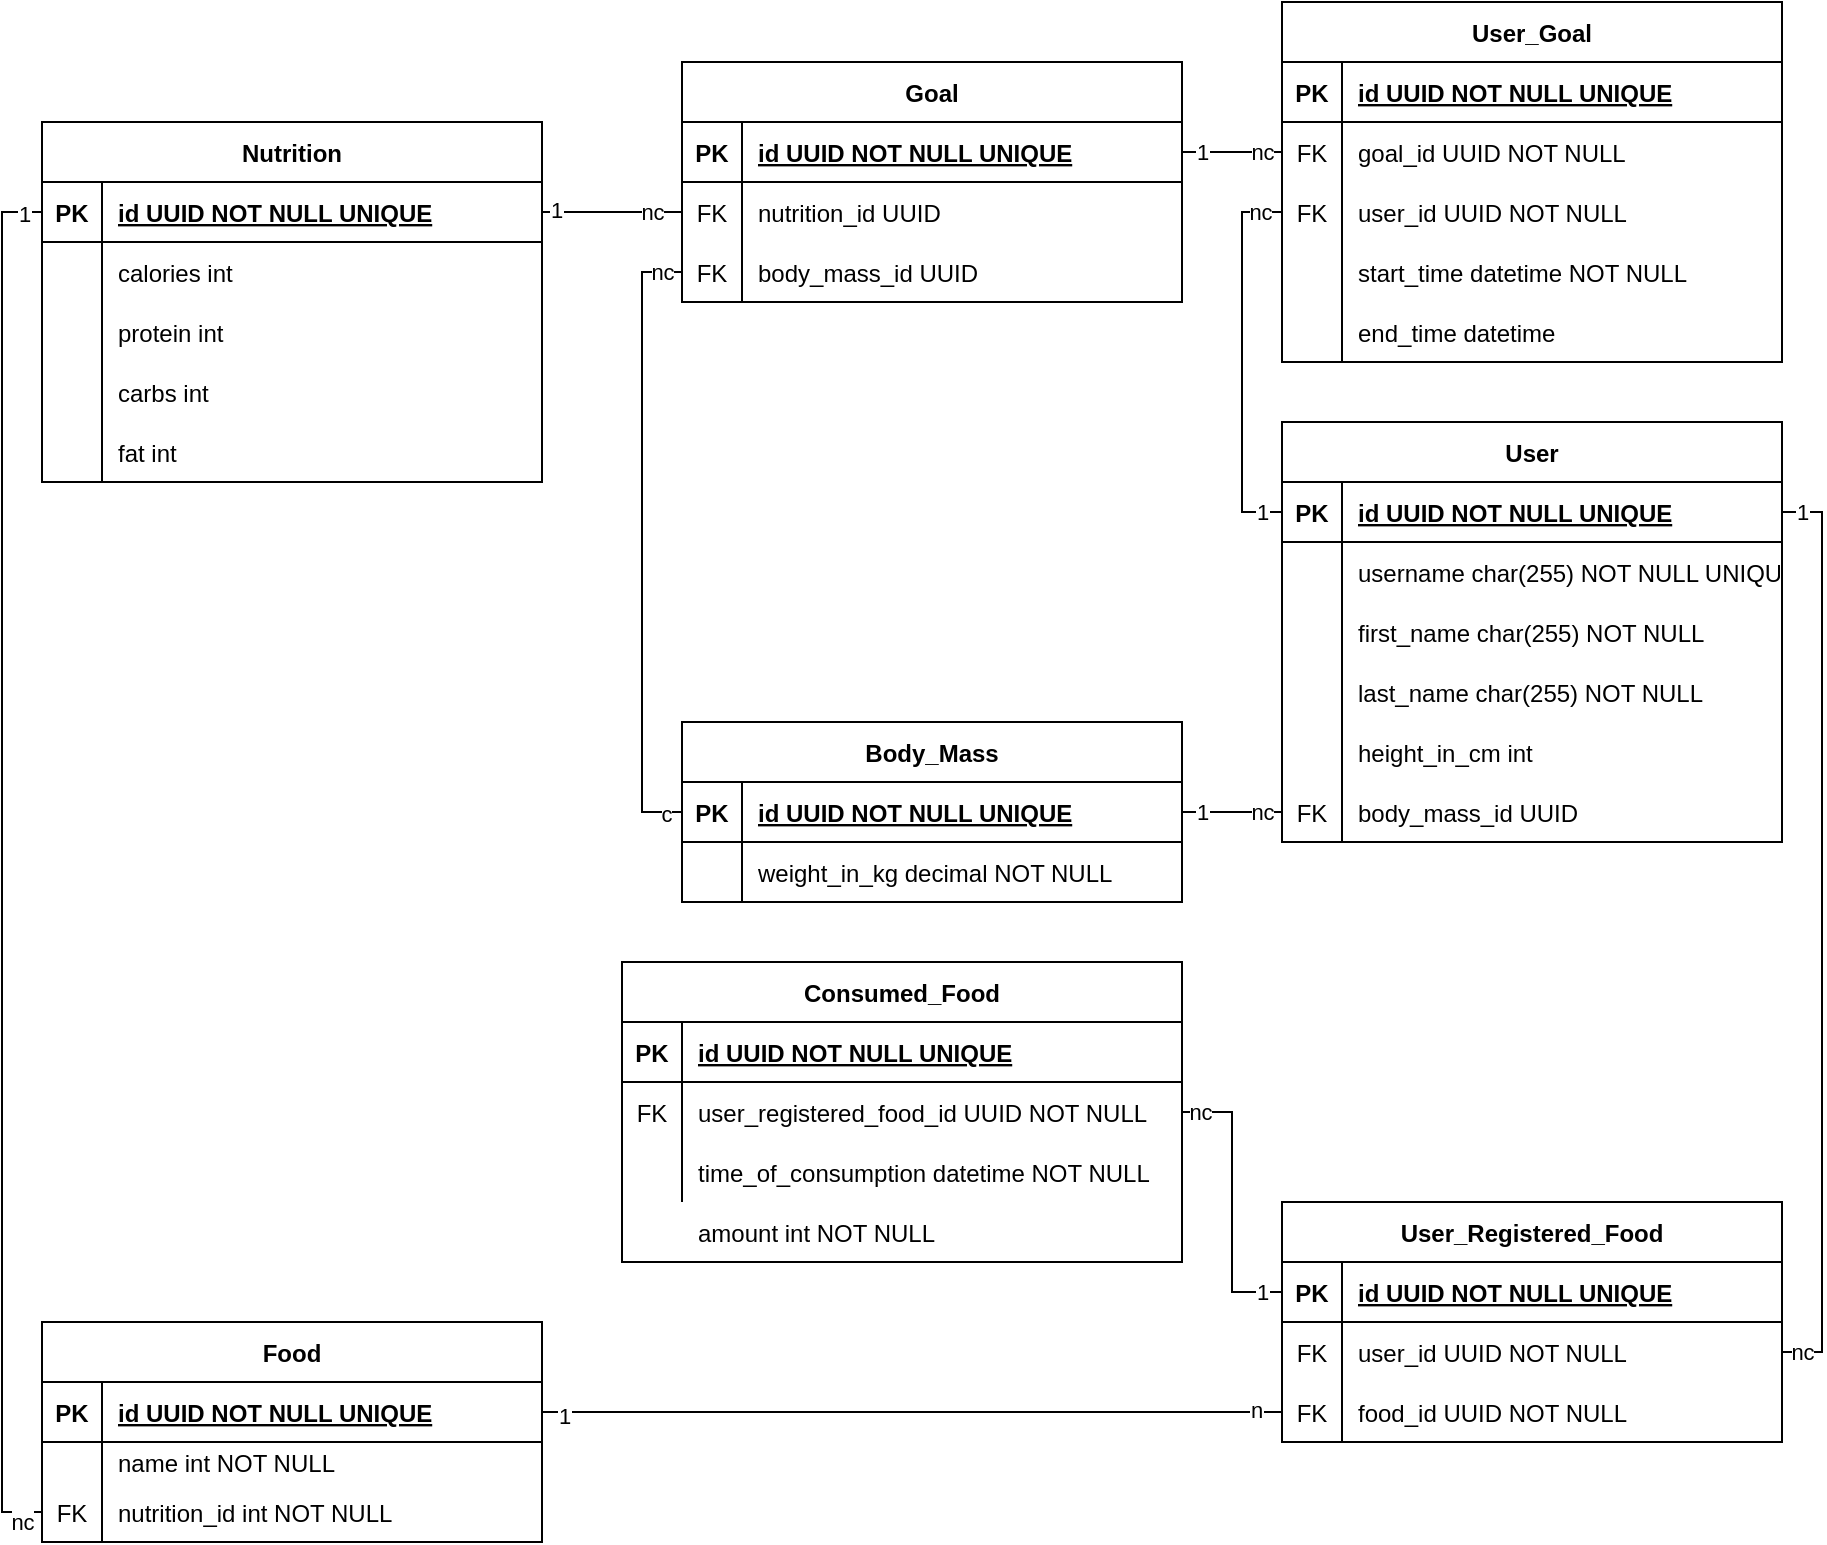 <mxfile version="20.0.3" type="device"><diagram id="R2lEEEUBdFMjLlhIrx00" name="Page-1"><mxGraphModel dx="1135" dy="1257" grid="1" gridSize="10" guides="1" tooltips="1" connect="1" arrows="1" fold="1" page="1" pageScale="1" pageWidth="850" pageHeight="1100" math="0" shadow="0" extFonts="Permanent Marker^https://fonts.googleapis.com/css?family=Permanent+Marker"><root><mxCell id="0"/><mxCell id="1" parent="0"/><mxCell id="C-vyLk0tnHw3VtMMgP7b-2" value="Body_Mass" style="shape=table;startSize=30;container=1;collapsible=1;childLayout=tableLayout;fixedRows=1;rowLines=0;fontStyle=1;align=center;resizeLast=1;" parent="1" vertex="1"><mxGeometry x="100" y="150" width="250" height="90" as="geometry"/></mxCell><mxCell id="C-vyLk0tnHw3VtMMgP7b-3" value="" style="shape=partialRectangle;collapsible=0;dropTarget=0;pointerEvents=0;fillColor=none;points=[[0,0.5],[1,0.5]];portConstraint=eastwest;top=0;left=0;right=0;bottom=1;" parent="C-vyLk0tnHw3VtMMgP7b-2" vertex="1"><mxGeometry y="30" width="250" height="30" as="geometry"/></mxCell><mxCell id="C-vyLk0tnHw3VtMMgP7b-4" value="PK" style="shape=partialRectangle;overflow=hidden;connectable=0;fillColor=none;top=0;left=0;bottom=0;right=0;fontStyle=1;" parent="C-vyLk0tnHw3VtMMgP7b-3" vertex="1"><mxGeometry width="30" height="30" as="geometry"/></mxCell><mxCell id="C-vyLk0tnHw3VtMMgP7b-5" value="id UUID NOT NULL UNIQUE" style="shape=partialRectangle;overflow=hidden;connectable=0;fillColor=none;top=0;left=0;bottom=0;right=0;align=left;spacingLeft=6;fontStyle=5;" parent="C-vyLk0tnHw3VtMMgP7b-3" vertex="1"><mxGeometry x="30" width="220" height="30" as="geometry"/></mxCell><mxCell id="C-vyLk0tnHw3VtMMgP7b-6" value="" style="shape=partialRectangle;collapsible=0;dropTarget=0;pointerEvents=0;fillColor=none;points=[[0,0.5],[1,0.5]];portConstraint=eastwest;top=0;left=0;right=0;bottom=0;" parent="C-vyLk0tnHw3VtMMgP7b-2" vertex="1"><mxGeometry y="60" width="250" height="30" as="geometry"/></mxCell><mxCell id="C-vyLk0tnHw3VtMMgP7b-7" value="" style="shape=partialRectangle;overflow=hidden;connectable=0;fillColor=none;top=0;left=0;bottom=0;right=0;" parent="C-vyLk0tnHw3VtMMgP7b-6" vertex="1"><mxGeometry width="30" height="30" as="geometry"/></mxCell><mxCell id="C-vyLk0tnHw3VtMMgP7b-8" value="weight_in_kg decimal NOT NULL" style="shape=partialRectangle;overflow=hidden;connectable=0;fillColor=none;top=0;left=0;bottom=0;right=0;align=left;spacingLeft=6;" parent="C-vyLk0tnHw3VtMMgP7b-6" vertex="1"><mxGeometry x="30" width="220" height="30" as="geometry"/></mxCell><mxCell id="C-vyLk0tnHw3VtMMgP7b-23" value="User" style="shape=table;startSize=30;container=1;collapsible=1;childLayout=tableLayout;fixedRows=1;rowLines=0;fontStyle=1;align=center;resizeLast=1;" parent="1" vertex="1"><mxGeometry x="400" width="250" height="210" as="geometry"/></mxCell><mxCell id="C-vyLk0tnHw3VtMMgP7b-24" value="" style="shape=partialRectangle;collapsible=0;dropTarget=0;pointerEvents=0;fillColor=none;points=[[0,0.5],[1,0.5]];portConstraint=eastwest;top=0;left=0;right=0;bottom=1;" parent="C-vyLk0tnHw3VtMMgP7b-23" vertex="1"><mxGeometry y="30" width="250" height="30" as="geometry"/></mxCell><mxCell id="C-vyLk0tnHw3VtMMgP7b-25" value="PK" style="shape=partialRectangle;overflow=hidden;connectable=0;fillColor=none;top=0;left=0;bottom=0;right=0;fontStyle=1;" parent="C-vyLk0tnHw3VtMMgP7b-24" vertex="1"><mxGeometry width="30" height="30" as="geometry"/></mxCell><mxCell id="C-vyLk0tnHw3VtMMgP7b-26" value="id UUID NOT NULL UNIQUE" style="shape=partialRectangle;overflow=hidden;connectable=0;fillColor=none;top=0;left=0;bottom=0;right=0;align=left;spacingLeft=6;fontStyle=5;" parent="C-vyLk0tnHw3VtMMgP7b-24" vertex="1"><mxGeometry x="30" width="220" height="30" as="geometry"/></mxCell><mxCell id="C-vyLk0tnHw3VtMMgP7b-27" value="" style="shape=partialRectangle;collapsible=0;dropTarget=0;pointerEvents=0;fillColor=none;points=[[0,0.5],[1,0.5]];portConstraint=eastwest;top=0;left=0;right=0;bottom=0;" parent="C-vyLk0tnHw3VtMMgP7b-23" vertex="1"><mxGeometry y="60" width="250" height="30" as="geometry"/></mxCell><mxCell id="C-vyLk0tnHw3VtMMgP7b-28" value="" style="shape=partialRectangle;overflow=hidden;connectable=0;fillColor=none;top=0;left=0;bottom=0;right=0;" parent="C-vyLk0tnHw3VtMMgP7b-27" vertex="1"><mxGeometry width="30" height="30" as="geometry"/></mxCell><mxCell id="C-vyLk0tnHw3VtMMgP7b-29" value="username char(255) NOT NULL UNIQUE" style="shape=partialRectangle;overflow=hidden;connectable=0;fillColor=none;top=0;left=0;bottom=0;right=0;align=left;spacingLeft=6;" parent="C-vyLk0tnHw3VtMMgP7b-27" vertex="1"><mxGeometry x="30" width="220" height="30" as="geometry"/></mxCell><mxCell id="_75GjJwP0XnBZ_rFwgks-2" value="" style="shape=partialRectangle;collapsible=0;dropTarget=0;pointerEvents=0;fillColor=none;points=[[0,0.5],[1,0.5]];portConstraint=eastwest;top=0;left=0;right=0;bottom=0;" parent="C-vyLk0tnHw3VtMMgP7b-23" vertex="1"><mxGeometry y="90" width="250" height="30" as="geometry"/></mxCell><mxCell id="_75GjJwP0XnBZ_rFwgks-3" value="" style="shape=partialRectangle;overflow=hidden;connectable=0;fillColor=none;top=0;left=0;bottom=0;right=0;" parent="_75GjJwP0XnBZ_rFwgks-2" vertex="1"><mxGeometry width="30" height="30" as="geometry"/></mxCell><mxCell id="_75GjJwP0XnBZ_rFwgks-4" value="first_name char(255) NOT NULL " style="shape=partialRectangle;overflow=hidden;connectable=0;fillColor=none;top=0;left=0;bottom=0;right=0;align=left;spacingLeft=6;" parent="_75GjJwP0XnBZ_rFwgks-2" vertex="1"><mxGeometry x="30" width="220" height="30" as="geometry"/></mxCell><mxCell id="_75GjJwP0XnBZ_rFwgks-5" value="" style="shape=partialRectangle;collapsible=0;dropTarget=0;pointerEvents=0;fillColor=none;points=[[0,0.5],[1,0.5]];portConstraint=eastwest;top=0;left=0;right=0;bottom=0;" parent="C-vyLk0tnHw3VtMMgP7b-23" vertex="1"><mxGeometry y="120" width="250" height="30" as="geometry"/></mxCell><mxCell id="_75GjJwP0XnBZ_rFwgks-6" value="" style="shape=partialRectangle;overflow=hidden;connectable=0;fillColor=none;top=0;left=0;bottom=0;right=0;" parent="_75GjJwP0XnBZ_rFwgks-5" vertex="1"><mxGeometry width="30" height="30" as="geometry"/></mxCell><mxCell id="_75GjJwP0XnBZ_rFwgks-7" value="last_name char(255) NOT NULL " style="shape=partialRectangle;overflow=hidden;connectable=0;fillColor=none;top=0;left=0;bottom=0;right=0;align=left;spacingLeft=6;" parent="_75GjJwP0XnBZ_rFwgks-5" vertex="1"><mxGeometry x="30" width="220" height="30" as="geometry"/></mxCell><mxCell id="_75GjJwP0XnBZ_rFwgks-8" value="" style="shape=partialRectangle;collapsible=0;dropTarget=0;pointerEvents=0;fillColor=none;points=[[0,0.5],[1,0.5]];portConstraint=eastwest;top=0;left=0;right=0;bottom=0;" parent="C-vyLk0tnHw3VtMMgP7b-23" vertex="1"><mxGeometry y="150" width="250" height="30" as="geometry"/></mxCell><mxCell id="_75GjJwP0XnBZ_rFwgks-9" value="" style="shape=partialRectangle;overflow=hidden;connectable=0;fillColor=none;top=0;left=0;bottom=0;right=0;" parent="_75GjJwP0XnBZ_rFwgks-8" vertex="1"><mxGeometry width="30" height="30" as="geometry"/></mxCell><mxCell id="_75GjJwP0XnBZ_rFwgks-10" value="height_in_cm int " style="shape=partialRectangle;overflow=hidden;connectable=0;fillColor=none;top=0;left=0;bottom=0;right=0;align=left;spacingLeft=6;" parent="_75GjJwP0XnBZ_rFwgks-8" vertex="1"><mxGeometry x="30" width="220" height="30" as="geometry"/></mxCell><mxCell id="_75GjJwP0XnBZ_rFwgks-11" value="" style="shape=partialRectangle;collapsible=0;dropTarget=0;pointerEvents=0;fillColor=none;points=[[0,0.5],[1,0.5]];portConstraint=eastwest;top=0;left=0;right=0;bottom=0;" parent="C-vyLk0tnHw3VtMMgP7b-23" vertex="1"><mxGeometry y="180" width="250" height="30" as="geometry"/></mxCell><mxCell id="_75GjJwP0XnBZ_rFwgks-12" value="FK" style="shape=partialRectangle;overflow=hidden;connectable=0;fillColor=none;top=0;left=0;bottom=0;right=0;" parent="_75GjJwP0XnBZ_rFwgks-11" vertex="1"><mxGeometry width="30" height="30" as="geometry"/></mxCell><mxCell id="_75GjJwP0XnBZ_rFwgks-13" value="body_mass_id UUID" style="shape=partialRectangle;overflow=hidden;connectable=0;fillColor=none;top=0;left=0;bottom=0;right=0;align=left;spacingLeft=6;" parent="_75GjJwP0XnBZ_rFwgks-11" vertex="1"><mxGeometry x="30" width="220" height="30" as="geometry"/></mxCell><mxCell id="_75GjJwP0XnBZ_rFwgks-14" value="Goal" style="shape=table;startSize=30;container=1;collapsible=1;childLayout=tableLayout;fixedRows=1;rowLines=0;fontStyle=1;align=center;resizeLast=1;" parent="1" vertex="1"><mxGeometry x="100" y="-180" width="250" height="120" as="geometry"/></mxCell><mxCell id="_75GjJwP0XnBZ_rFwgks-15" value="" style="shape=partialRectangle;collapsible=0;dropTarget=0;pointerEvents=0;fillColor=none;points=[[0,0.5],[1,0.5]];portConstraint=eastwest;top=0;left=0;right=0;bottom=1;" parent="_75GjJwP0XnBZ_rFwgks-14" vertex="1"><mxGeometry y="30" width="250" height="30" as="geometry"/></mxCell><mxCell id="_75GjJwP0XnBZ_rFwgks-16" value="PK" style="shape=partialRectangle;overflow=hidden;connectable=0;fillColor=none;top=0;left=0;bottom=0;right=0;fontStyle=1;" parent="_75GjJwP0XnBZ_rFwgks-15" vertex="1"><mxGeometry width="30" height="30" as="geometry"/></mxCell><mxCell id="_75GjJwP0XnBZ_rFwgks-17" value="id UUID NOT NULL UNIQUE" style="shape=partialRectangle;overflow=hidden;connectable=0;fillColor=none;top=0;left=0;bottom=0;right=0;align=left;spacingLeft=6;fontStyle=5;" parent="_75GjJwP0XnBZ_rFwgks-15" vertex="1"><mxGeometry x="30" width="220" height="30" as="geometry"/></mxCell><mxCell id="_75GjJwP0XnBZ_rFwgks-18" value="" style="shape=partialRectangle;collapsible=0;dropTarget=0;pointerEvents=0;fillColor=none;points=[[0,0.5],[1,0.5]];portConstraint=eastwest;top=0;left=0;right=0;bottom=0;" parent="_75GjJwP0XnBZ_rFwgks-14" vertex="1"><mxGeometry y="60" width="250" height="30" as="geometry"/></mxCell><mxCell id="_75GjJwP0XnBZ_rFwgks-19" value="FK" style="shape=partialRectangle;overflow=hidden;connectable=0;fillColor=none;top=0;left=0;bottom=0;right=0;" parent="_75GjJwP0XnBZ_rFwgks-18" vertex="1"><mxGeometry width="30" height="30" as="geometry"/></mxCell><mxCell id="_75GjJwP0XnBZ_rFwgks-20" value="nutrition_id UUID " style="shape=partialRectangle;overflow=hidden;connectable=0;fillColor=none;top=0;left=0;bottom=0;right=0;align=left;spacingLeft=6;" parent="_75GjJwP0XnBZ_rFwgks-18" vertex="1"><mxGeometry x="30" width="220" height="30" as="geometry"/></mxCell><mxCell id="_75GjJwP0XnBZ_rFwgks-21" value="" style="shape=partialRectangle;collapsible=0;dropTarget=0;pointerEvents=0;fillColor=none;points=[[0,0.5],[1,0.5]];portConstraint=eastwest;top=0;left=0;right=0;bottom=0;" parent="_75GjJwP0XnBZ_rFwgks-14" vertex="1"><mxGeometry y="90" width="250" height="30" as="geometry"/></mxCell><mxCell id="_75GjJwP0XnBZ_rFwgks-22" value="FK" style="shape=partialRectangle;overflow=hidden;connectable=0;fillColor=none;top=0;left=0;bottom=0;right=0;" parent="_75GjJwP0XnBZ_rFwgks-21" vertex="1"><mxGeometry width="30" height="30" as="geometry"/></mxCell><mxCell id="_75GjJwP0XnBZ_rFwgks-23" value="body_mass_id UUID " style="shape=partialRectangle;overflow=hidden;connectable=0;fillColor=none;top=0;left=0;bottom=0;right=0;align=left;spacingLeft=6;" parent="_75GjJwP0XnBZ_rFwgks-21" vertex="1"><mxGeometry x="30" width="220" height="30" as="geometry"/></mxCell><mxCell id="_75GjJwP0XnBZ_rFwgks-24" value="User_Goal" style="shape=table;startSize=30;container=1;collapsible=1;childLayout=tableLayout;fixedRows=1;rowLines=0;fontStyle=1;align=center;resizeLast=1;" parent="1" vertex="1"><mxGeometry x="400" y="-210" width="250" height="180" as="geometry"/></mxCell><mxCell id="_75GjJwP0XnBZ_rFwgks-25" value="" style="shape=partialRectangle;collapsible=0;dropTarget=0;pointerEvents=0;fillColor=none;points=[[0,0.5],[1,0.5]];portConstraint=eastwest;top=0;left=0;right=0;bottom=1;" parent="_75GjJwP0XnBZ_rFwgks-24" vertex="1"><mxGeometry y="30" width="250" height="30" as="geometry"/></mxCell><mxCell id="_75GjJwP0XnBZ_rFwgks-26" value="PK" style="shape=partialRectangle;overflow=hidden;connectable=0;fillColor=none;top=0;left=0;bottom=0;right=0;fontStyle=1;" parent="_75GjJwP0XnBZ_rFwgks-25" vertex="1"><mxGeometry width="30" height="30" as="geometry"/></mxCell><mxCell id="_75GjJwP0XnBZ_rFwgks-27" value="id UUID NOT NULL UNIQUE" style="shape=partialRectangle;overflow=hidden;connectable=0;fillColor=none;top=0;left=0;bottom=0;right=0;align=left;spacingLeft=6;fontStyle=5;" parent="_75GjJwP0XnBZ_rFwgks-25" vertex="1"><mxGeometry x="30" width="220" height="30" as="geometry"/></mxCell><mxCell id="_75GjJwP0XnBZ_rFwgks-31" value="" style="shape=partialRectangle;collapsible=0;dropTarget=0;pointerEvents=0;fillColor=none;points=[[0,0.5],[1,0.5]];portConstraint=eastwest;top=0;left=0;right=0;bottom=0;" parent="_75GjJwP0XnBZ_rFwgks-24" vertex="1"><mxGeometry y="60" width="250" height="30" as="geometry"/></mxCell><mxCell id="_75GjJwP0XnBZ_rFwgks-32" value="FK" style="shape=partialRectangle;overflow=hidden;connectable=0;fillColor=none;top=0;left=0;bottom=0;right=0;" parent="_75GjJwP0XnBZ_rFwgks-31" vertex="1"><mxGeometry width="30" height="30" as="geometry"/></mxCell><mxCell id="_75GjJwP0XnBZ_rFwgks-33" value="goal_id UUID NOT NULL" style="shape=partialRectangle;overflow=hidden;connectable=0;fillColor=none;top=0;left=0;bottom=0;right=0;align=left;spacingLeft=6;" parent="_75GjJwP0XnBZ_rFwgks-31" vertex="1"><mxGeometry x="30" width="220" height="30" as="geometry"/></mxCell><mxCell id="_75GjJwP0XnBZ_rFwgks-28" value="" style="shape=partialRectangle;collapsible=0;dropTarget=0;pointerEvents=0;fillColor=none;points=[[0,0.5],[1,0.5]];portConstraint=eastwest;top=0;left=0;right=0;bottom=0;" parent="_75GjJwP0XnBZ_rFwgks-24" vertex="1"><mxGeometry y="90" width="250" height="30" as="geometry"/></mxCell><mxCell id="_75GjJwP0XnBZ_rFwgks-29" value="FK" style="shape=partialRectangle;overflow=hidden;connectable=0;fillColor=none;top=0;left=0;bottom=0;right=0;" parent="_75GjJwP0XnBZ_rFwgks-28" vertex="1"><mxGeometry width="30" height="30" as="geometry"/></mxCell><mxCell id="_75GjJwP0XnBZ_rFwgks-30" value="user_id UUID NOT NULL" style="shape=partialRectangle;overflow=hidden;connectable=0;fillColor=none;top=0;left=0;bottom=0;right=0;align=left;spacingLeft=6;" parent="_75GjJwP0XnBZ_rFwgks-28" vertex="1"><mxGeometry x="30" width="220" height="30" as="geometry"/></mxCell><mxCell id="_75GjJwP0XnBZ_rFwgks-34" value="" style="shape=partialRectangle;collapsible=0;dropTarget=0;pointerEvents=0;fillColor=none;points=[[0,0.5],[1,0.5]];portConstraint=eastwest;top=0;left=0;right=0;bottom=0;" parent="_75GjJwP0XnBZ_rFwgks-24" vertex="1"><mxGeometry y="120" width="250" height="30" as="geometry"/></mxCell><mxCell id="_75GjJwP0XnBZ_rFwgks-35" value="" style="shape=partialRectangle;overflow=hidden;connectable=0;fillColor=none;top=0;left=0;bottom=0;right=0;" parent="_75GjJwP0XnBZ_rFwgks-34" vertex="1"><mxGeometry width="30" height="30" as="geometry"/></mxCell><mxCell id="_75GjJwP0XnBZ_rFwgks-36" value="start_time datetime NOT NULL" style="shape=partialRectangle;overflow=hidden;connectable=0;fillColor=none;top=0;left=0;bottom=0;right=0;align=left;spacingLeft=6;" parent="_75GjJwP0XnBZ_rFwgks-34" vertex="1"><mxGeometry x="30" width="220" height="30" as="geometry"/></mxCell><mxCell id="_75GjJwP0XnBZ_rFwgks-38" value="" style="shape=partialRectangle;collapsible=0;dropTarget=0;pointerEvents=0;fillColor=none;points=[[0,0.5],[1,0.5]];portConstraint=eastwest;top=0;left=0;right=0;bottom=0;" parent="_75GjJwP0XnBZ_rFwgks-24" vertex="1"><mxGeometry y="150" width="250" height="30" as="geometry"/></mxCell><mxCell id="_75GjJwP0XnBZ_rFwgks-39" value="" style="shape=partialRectangle;overflow=hidden;connectable=0;fillColor=none;top=0;left=0;bottom=0;right=0;" parent="_75GjJwP0XnBZ_rFwgks-38" vertex="1"><mxGeometry width="30" height="30" as="geometry"/></mxCell><mxCell id="_75GjJwP0XnBZ_rFwgks-40" value="end_time datetime" style="shape=partialRectangle;overflow=hidden;connectable=0;fillColor=none;top=0;left=0;bottom=0;right=0;align=left;spacingLeft=6;" parent="_75GjJwP0XnBZ_rFwgks-38" vertex="1"><mxGeometry x="30" width="220" height="30" as="geometry"/></mxCell><mxCell id="_75GjJwP0XnBZ_rFwgks-45" style="edgeStyle=orthogonalEdgeStyle;rounded=0;orthogonalLoop=1;jettySize=auto;html=1;endArrow=none;endFill=0;" parent="1" source="_75GjJwP0XnBZ_rFwgks-31" target="_75GjJwP0XnBZ_rFwgks-15" edge="1"><mxGeometry relative="1" as="geometry"/></mxCell><mxCell id="_75GjJwP0XnBZ_rFwgks-162" value="nc" style="edgeLabel;html=1;align=center;verticalAlign=middle;resizable=0;points=[];" parent="_75GjJwP0XnBZ_rFwgks-45" vertex="1" connectable="0"><mxGeometry x="-0.753" relative="1" as="geometry"><mxPoint x="-3.81" as="offset"/></mxGeometry></mxCell><mxCell id="_75GjJwP0XnBZ_rFwgks-163" value="1" style="edgeLabel;html=1;align=center;verticalAlign=middle;resizable=0;points=[];" parent="_75GjJwP0XnBZ_rFwgks-45" vertex="1" connectable="0"><mxGeometry x="0.88" relative="1" as="geometry"><mxPoint x="6.98" as="offset"/></mxGeometry></mxCell><mxCell id="_75GjJwP0XnBZ_rFwgks-47" style="edgeStyle=orthogonalEdgeStyle;rounded=0;orthogonalLoop=1;jettySize=auto;html=1;endArrow=none;endFill=0;" parent="1" source="_75GjJwP0XnBZ_rFwgks-11" target="C-vyLk0tnHw3VtMMgP7b-3" edge="1"><mxGeometry relative="1" as="geometry"/></mxCell><mxCell id="_75GjJwP0XnBZ_rFwgks-156" value="nc" style="edgeLabel;html=1;align=center;verticalAlign=middle;resizable=0;points=[];" parent="_75GjJwP0XnBZ_rFwgks-47" vertex="1" connectable="0"><mxGeometry x="-0.691" relative="1" as="geometry"><mxPoint x="-2.29" as="offset"/></mxGeometry></mxCell><mxCell id="_75GjJwP0XnBZ_rFwgks-157" value="1" style="edgeLabel;html=1;align=center;verticalAlign=middle;resizable=0;points=[];" parent="_75GjJwP0XnBZ_rFwgks-47" vertex="1" connectable="0"><mxGeometry x="0.605" relative="1" as="geometry"><mxPoint as="offset"/></mxGeometry></mxCell><mxCell id="_75GjJwP0XnBZ_rFwgks-49" style="edgeStyle=orthogonalEdgeStyle;rounded=0;orthogonalLoop=1;jettySize=auto;html=1;endArrow=none;endFill=0;" parent="1" source="_75GjJwP0XnBZ_rFwgks-21" target="C-vyLk0tnHw3VtMMgP7b-3" edge="1"><mxGeometry relative="1" as="geometry"><Array as="points"><mxPoint x="80" y="-75"/><mxPoint x="80" y="195"/></Array></mxGeometry></mxCell><mxCell id="_75GjJwP0XnBZ_rFwgks-158" value="c" style="edgeLabel;html=1;align=center;verticalAlign=middle;resizable=0;points=[];" parent="_75GjJwP0XnBZ_rFwgks-49" vertex="1" connectable="0"><mxGeometry x="0.946" y="-1" relative="1" as="geometry"><mxPoint as="offset"/></mxGeometry></mxCell><mxCell id="_75GjJwP0XnBZ_rFwgks-159" value="nc" style="edgeLabel;html=1;align=center;verticalAlign=middle;resizable=0;points=[];" parent="_75GjJwP0XnBZ_rFwgks-49" vertex="1" connectable="0"><mxGeometry x="-0.957" relative="1" as="geometry"><mxPoint x="-3.4" as="offset"/></mxGeometry></mxCell><mxCell id="_75GjJwP0XnBZ_rFwgks-50" style="edgeStyle=orthogonalEdgeStyle;rounded=0;orthogonalLoop=1;jettySize=auto;html=1;endArrow=none;endFill=0;" parent="1" source="_75GjJwP0XnBZ_rFwgks-28" target="C-vyLk0tnHw3VtMMgP7b-24" edge="1"><mxGeometry relative="1" as="geometry"><Array as="points"><mxPoint x="380" y="-105"/><mxPoint x="380" y="45"/></Array></mxGeometry></mxCell><mxCell id="_75GjJwP0XnBZ_rFwgks-160" value="1" style="edgeLabel;html=1;align=center;verticalAlign=middle;resizable=0;points=[];" parent="_75GjJwP0XnBZ_rFwgks-50" vertex="1" connectable="0"><mxGeometry x="0.849" relative="1" as="geometry"><mxPoint x="4.36" as="offset"/></mxGeometry></mxCell><mxCell id="_75GjJwP0XnBZ_rFwgks-161" value="nc" style="edgeLabel;html=1;align=center;verticalAlign=middle;resizable=0;points=[];" parent="_75GjJwP0XnBZ_rFwgks-50" vertex="1" connectable="0"><mxGeometry x="-0.878" relative="1" as="geometry"><mxPoint as="offset"/></mxGeometry></mxCell><mxCell id="_75GjJwP0XnBZ_rFwgks-51" value="Nutrition" style="shape=table;startSize=30;container=1;collapsible=1;childLayout=tableLayout;fixedRows=1;rowLines=0;fontStyle=1;align=center;resizeLast=1;" parent="1" vertex="1"><mxGeometry x="-220" y="-150" width="250" height="180" as="geometry"/></mxCell><mxCell id="_75GjJwP0XnBZ_rFwgks-52" value="" style="shape=partialRectangle;collapsible=0;dropTarget=0;pointerEvents=0;fillColor=none;points=[[0,0.5],[1,0.5]];portConstraint=eastwest;top=0;left=0;right=0;bottom=1;" parent="_75GjJwP0XnBZ_rFwgks-51" vertex="1"><mxGeometry y="30" width="250" height="30" as="geometry"/></mxCell><mxCell id="_75GjJwP0XnBZ_rFwgks-53" value="PK" style="shape=partialRectangle;overflow=hidden;connectable=0;fillColor=none;top=0;left=0;bottom=0;right=0;fontStyle=1;" parent="_75GjJwP0XnBZ_rFwgks-52" vertex="1"><mxGeometry width="30" height="30" as="geometry"/></mxCell><mxCell id="_75GjJwP0XnBZ_rFwgks-54" value="id UUID NOT NULL UNIQUE" style="shape=partialRectangle;overflow=hidden;connectable=0;fillColor=none;top=0;left=0;bottom=0;right=0;align=left;spacingLeft=6;fontStyle=5;" parent="_75GjJwP0XnBZ_rFwgks-52" vertex="1"><mxGeometry x="30" width="220" height="30" as="geometry"/></mxCell><mxCell id="_75GjJwP0XnBZ_rFwgks-55" value="" style="shape=partialRectangle;collapsible=0;dropTarget=0;pointerEvents=0;fillColor=none;points=[[0,0.5],[1,0.5]];portConstraint=eastwest;top=0;left=0;right=0;bottom=0;" parent="_75GjJwP0XnBZ_rFwgks-51" vertex="1"><mxGeometry y="60" width="250" height="30" as="geometry"/></mxCell><mxCell id="_75GjJwP0XnBZ_rFwgks-56" value="" style="shape=partialRectangle;overflow=hidden;connectable=0;fillColor=none;top=0;left=0;bottom=0;right=0;" parent="_75GjJwP0XnBZ_rFwgks-55" vertex="1"><mxGeometry width="30" height="30" as="geometry"/></mxCell><mxCell id="_75GjJwP0XnBZ_rFwgks-57" value="calories int " style="shape=partialRectangle;overflow=hidden;connectable=0;fillColor=none;top=0;left=0;bottom=0;right=0;align=left;spacingLeft=6;" parent="_75GjJwP0XnBZ_rFwgks-55" vertex="1"><mxGeometry x="30" width="220" height="30" as="geometry"/></mxCell><mxCell id="_75GjJwP0XnBZ_rFwgks-58" value="" style="shape=partialRectangle;collapsible=0;dropTarget=0;pointerEvents=0;fillColor=none;points=[[0,0.5],[1,0.5]];portConstraint=eastwest;top=0;left=0;right=0;bottom=0;" parent="_75GjJwP0XnBZ_rFwgks-51" vertex="1"><mxGeometry y="90" width="250" height="30" as="geometry"/></mxCell><mxCell id="_75GjJwP0XnBZ_rFwgks-59" value="" style="shape=partialRectangle;overflow=hidden;connectable=0;fillColor=none;top=0;left=0;bottom=0;right=0;" parent="_75GjJwP0XnBZ_rFwgks-58" vertex="1"><mxGeometry width="30" height="30" as="geometry"/></mxCell><mxCell id="_75GjJwP0XnBZ_rFwgks-60" value="protein int" style="shape=partialRectangle;overflow=hidden;connectable=0;fillColor=none;top=0;left=0;bottom=0;right=0;align=left;spacingLeft=6;" parent="_75GjJwP0XnBZ_rFwgks-58" vertex="1"><mxGeometry x="30" width="220" height="30" as="geometry"/></mxCell><mxCell id="_75GjJwP0XnBZ_rFwgks-61" value="" style="shape=partialRectangle;collapsible=0;dropTarget=0;pointerEvents=0;fillColor=none;points=[[0,0.5],[1,0.5]];portConstraint=eastwest;top=0;left=0;right=0;bottom=0;" parent="_75GjJwP0XnBZ_rFwgks-51" vertex="1"><mxGeometry y="120" width="250" height="30" as="geometry"/></mxCell><mxCell id="_75GjJwP0XnBZ_rFwgks-62" value="" style="shape=partialRectangle;overflow=hidden;connectable=0;fillColor=none;top=0;left=0;bottom=0;right=0;" parent="_75GjJwP0XnBZ_rFwgks-61" vertex="1"><mxGeometry width="30" height="30" as="geometry"/></mxCell><mxCell id="_75GjJwP0XnBZ_rFwgks-63" value="carbs int" style="shape=partialRectangle;overflow=hidden;connectable=0;fillColor=none;top=0;left=0;bottom=0;right=0;align=left;spacingLeft=6;" parent="_75GjJwP0XnBZ_rFwgks-61" vertex="1"><mxGeometry x="30" width="220" height="30" as="geometry"/></mxCell><mxCell id="_75GjJwP0XnBZ_rFwgks-64" value="" style="shape=partialRectangle;collapsible=0;dropTarget=0;pointerEvents=0;fillColor=none;points=[[0,0.5],[1,0.5]];portConstraint=eastwest;top=0;left=0;right=0;bottom=0;" parent="_75GjJwP0XnBZ_rFwgks-51" vertex="1"><mxGeometry y="150" width="250" height="30" as="geometry"/></mxCell><mxCell id="_75GjJwP0XnBZ_rFwgks-65" value="" style="shape=partialRectangle;overflow=hidden;connectable=0;fillColor=none;top=0;left=0;bottom=0;right=0;" parent="_75GjJwP0XnBZ_rFwgks-64" vertex="1"><mxGeometry width="30" height="30" as="geometry"/></mxCell><mxCell id="_75GjJwP0XnBZ_rFwgks-66" value="fat int" style="shape=partialRectangle;overflow=hidden;connectable=0;fillColor=none;top=0;left=0;bottom=0;right=0;align=left;spacingLeft=6;" parent="_75GjJwP0XnBZ_rFwgks-64" vertex="1"><mxGeometry x="30" width="220" height="30" as="geometry"/></mxCell><mxCell id="_75GjJwP0XnBZ_rFwgks-67" style="edgeStyle=orthogonalEdgeStyle;rounded=0;orthogonalLoop=1;jettySize=auto;html=1;endArrow=none;endFill=0;" parent="1" source="_75GjJwP0XnBZ_rFwgks-18" target="_75GjJwP0XnBZ_rFwgks-52" edge="1"><mxGeometry relative="1" as="geometry"/></mxCell><mxCell id="_75GjJwP0XnBZ_rFwgks-164" value="nc" style="edgeLabel;html=1;align=center;verticalAlign=middle;resizable=0;points=[];" parent="_75GjJwP0XnBZ_rFwgks-67" vertex="1" connectable="0"><mxGeometry x="-0.764" relative="1" as="geometry"><mxPoint x="-6.77" as="offset"/></mxGeometry></mxCell><mxCell id="_75GjJwP0XnBZ_rFwgks-165" value="1" style="edgeLabel;html=1;align=center;verticalAlign=middle;resizable=0;points=[];" parent="_75GjJwP0XnBZ_rFwgks-67" vertex="1" connectable="0"><mxGeometry x="0.821" y="-1" relative="1" as="geometry"><mxPoint as="offset"/></mxGeometry></mxCell><mxCell id="_75GjJwP0XnBZ_rFwgks-68" value="Food" style="shape=table;startSize=30;container=1;collapsible=1;childLayout=tableLayout;fixedRows=1;rowLines=0;fontStyle=1;align=center;resizeLast=1;" parent="1" vertex="1"><mxGeometry x="-220" y="450" width="250" height="110" as="geometry"/></mxCell><mxCell id="_75GjJwP0XnBZ_rFwgks-69" value="" style="shape=partialRectangle;collapsible=0;dropTarget=0;pointerEvents=0;fillColor=none;points=[[0,0.5],[1,0.5]];portConstraint=eastwest;top=0;left=0;right=0;bottom=1;" parent="_75GjJwP0XnBZ_rFwgks-68" vertex="1"><mxGeometry y="30" width="250" height="30" as="geometry"/></mxCell><mxCell id="_75GjJwP0XnBZ_rFwgks-70" value="PK" style="shape=partialRectangle;overflow=hidden;connectable=0;fillColor=none;top=0;left=0;bottom=0;right=0;fontStyle=1;" parent="_75GjJwP0XnBZ_rFwgks-69" vertex="1"><mxGeometry width="30" height="30" as="geometry"/></mxCell><mxCell id="_75GjJwP0XnBZ_rFwgks-71" value="id UUID NOT NULL UNIQUE" style="shape=partialRectangle;overflow=hidden;connectable=0;fillColor=none;top=0;left=0;bottom=0;right=0;align=left;spacingLeft=6;fontStyle=5;" parent="_75GjJwP0XnBZ_rFwgks-69" vertex="1"><mxGeometry x="30" width="220" height="30" as="geometry"/></mxCell><mxCell id="_75GjJwP0XnBZ_rFwgks-72" value="" style="shape=partialRectangle;collapsible=0;dropTarget=0;pointerEvents=0;fillColor=none;points=[[0,0.5],[1,0.5]];portConstraint=eastwest;top=0;left=0;right=0;bottom=0;" parent="_75GjJwP0XnBZ_rFwgks-68" vertex="1"><mxGeometry y="60" width="250" height="20" as="geometry"/></mxCell><mxCell id="_75GjJwP0XnBZ_rFwgks-73" value="" style="shape=partialRectangle;overflow=hidden;connectable=0;fillColor=none;top=0;left=0;bottom=0;right=0;" parent="_75GjJwP0XnBZ_rFwgks-72" vertex="1"><mxGeometry width="30" height="20" as="geometry"/></mxCell><mxCell id="_75GjJwP0XnBZ_rFwgks-74" value="name int NOT NULL" style="shape=partialRectangle;overflow=hidden;connectable=0;fillColor=none;top=0;left=0;bottom=0;right=0;align=left;spacingLeft=6;" parent="_75GjJwP0XnBZ_rFwgks-72" vertex="1"><mxGeometry x="30" width="220" height="20" as="geometry"/></mxCell><mxCell id="_75GjJwP0XnBZ_rFwgks-75" value="" style="shape=partialRectangle;collapsible=0;dropTarget=0;pointerEvents=0;fillColor=none;points=[[0,0.5],[1,0.5]];portConstraint=eastwest;top=0;left=0;right=0;bottom=0;" parent="_75GjJwP0XnBZ_rFwgks-68" vertex="1"><mxGeometry y="80" width="250" height="30" as="geometry"/></mxCell><mxCell id="_75GjJwP0XnBZ_rFwgks-76" value="FK" style="shape=partialRectangle;overflow=hidden;connectable=0;fillColor=none;top=0;left=0;bottom=0;right=0;" parent="_75GjJwP0XnBZ_rFwgks-75" vertex="1"><mxGeometry width="30" height="30" as="geometry"/></mxCell><mxCell id="_75GjJwP0XnBZ_rFwgks-77" value="nutrition_id int NOT NULL" style="shape=partialRectangle;overflow=hidden;connectable=0;fillColor=none;top=0;left=0;bottom=0;right=0;align=left;spacingLeft=6;" parent="_75GjJwP0XnBZ_rFwgks-75" vertex="1"><mxGeometry x="30" width="220" height="30" as="geometry"/></mxCell><mxCell id="_75GjJwP0XnBZ_rFwgks-85" value="User_Registered_Food" style="shape=table;startSize=30;container=1;collapsible=1;childLayout=tableLayout;fixedRows=1;rowLines=0;fontStyle=1;align=center;resizeLast=1;" parent="1" vertex="1"><mxGeometry x="400" y="390" width="250" height="120" as="geometry"/></mxCell><mxCell id="_75GjJwP0XnBZ_rFwgks-86" value="" style="shape=partialRectangle;collapsible=0;dropTarget=0;pointerEvents=0;fillColor=none;points=[[0,0.5],[1,0.5]];portConstraint=eastwest;top=0;left=0;right=0;bottom=1;" parent="_75GjJwP0XnBZ_rFwgks-85" vertex="1"><mxGeometry y="30" width="250" height="30" as="geometry"/></mxCell><mxCell id="_75GjJwP0XnBZ_rFwgks-87" value="PK" style="shape=partialRectangle;overflow=hidden;connectable=0;fillColor=none;top=0;left=0;bottom=0;right=0;fontStyle=1;" parent="_75GjJwP0XnBZ_rFwgks-86" vertex="1"><mxGeometry width="30" height="30" as="geometry"/></mxCell><mxCell id="_75GjJwP0XnBZ_rFwgks-88" value="id UUID NOT NULL UNIQUE" style="shape=partialRectangle;overflow=hidden;connectable=0;fillColor=none;top=0;left=0;bottom=0;right=0;align=left;spacingLeft=6;fontStyle=5;" parent="_75GjJwP0XnBZ_rFwgks-86" vertex="1"><mxGeometry x="30" width="220" height="30" as="geometry"/></mxCell><mxCell id="_75GjJwP0XnBZ_rFwgks-89" value="" style="shape=partialRectangle;collapsible=0;dropTarget=0;pointerEvents=0;fillColor=none;points=[[0,0.5],[1,0.5]];portConstraint=eastwest;top=0;left=0;right=0;bottom=0;" parent="_75GjJwP0XnBZ_rFwgks-85" vertex="1"><mxGeometry y="60" width="250" height="30" as="geometry"/></mxCell><mxCell id="_75GjJwP0XnBZ_rFwgks-90" value="FK" style="shape=partialRectangle;overflow=hidden;connectable=0;fillColor=none;top=0;left=0;bottom=0;right=0;" parent="_75GjJwP0XnBZ_rFwgks-89" vertex="1"><mxGeometry width="30" height="30" as="geometry"/></mxCell><mxCell id="_75GjJwP0XnBZ_rFwgks-91" value="user_id UUID NOT NULL" style="shape=partialRectangle;overflow=hidden;connectable=0;fillColor=none;top=0;left=0;bottom=0;right=0;align=left;spacingLeft=6;" parent="_75GjJwP0XnBZ_rFwgks-89" vertex="1"><mxGeometry x="30" width="220" height="30" as="geometry"/></mxCell><mxCell id="_75GjJwP0XnBZ_rFwgks-92" value="" style="shape=partialRectangle;collapsible=0;dropTarget=0;pointerEvents=0;fillColor=none;points=[[0,0.5],[1,0.5]];portConstraint=eastwest;top=0;left=0;right=0;bottom=0;" parent="_75GjJwP0XnBZ_rFwgks-85" vertex="1"><mxGeometry y="90" width="250" height="30" as="geometry"/></mxCell><mxCell id="_75GjJwP0XnBZ_rFwgks-93" value="FK" style="shape=partialRectangle;overflow=hidden;connectable=0;fillColor=none;top=0;left=0;bottom=0;right=0;" parent="_75GjJwP0XnBZ_rFwgks-92" vertex="1"><mxGeometry width="30" height="30" as="geometry"/></mxCell><mxCell id="_75GjJwP0XnBZ_rFwgks-94" value="food_id UUID NOT NULL" style="shape=partialRectangle;overflow=hidden;connectable=0;fillColor=none;top=0;left=0;bottom=0;right=0;align=left;spacingLeft=6;" parent="_75GjJwP0XnBZ_rFwgks-92" vertex="1"><mxGeometry x="30" width="220" height="30" as="geometry"/></mxCell><mxCell id="_75GjJwP0XnBZ_rFwgks-123" value="Consumed_Food" style="shape=table;startSize=30;container=1;collapsible=1;childLayout=tableLayout;fixedRows=1;rowLines=0;fontStyle=1;align=center;resizeLast=1;" parent="1" vertex="1"><mxGeometry x="70" y="270" width="280" height="150" as="geometry"/></mxCell><mxCell id="_75GjJwP0XnBZ_rFwgks-124" value="" style="shape=partialRectangle;collapsible=0;dropTarget=0;pointerEvents=0;fillColor=none;points=[[0,0.5],[1,0.5]];portConstraint=eastwest;top=0;left=0;right=0;bottom=1;" parent="_75GjJwP0XnBZ_rFwgks-123" vertex="1"><mxGeometry y="30" width="280" height="30" as="geometry"/></mxCell><mxCell id="_75GjJwP0XnBZ_rFwgks-125" value="PK" style="shape=partialRectangle;overflow=hidden;connectable=0;fillColor=none;top=0;left=0;bottom=0;right=0;fontStyle=1;" parent="_75GjJwP0XnBZ_rFwgks-124" vertex="1"><mxGeometry width="30" height="30" as="geometry"><mxRectangle width="30" height="30" as="alternateBounds"/></mxGeometry></mxCell><mxCell id="_75GjJwP0XnBZ_rFwgks-126" value="id UUID NOT NULL UNIQUE" style="shape=partialRectangle;overflow=hidden;connectable=0;fillColor=none;top=0;left=0;bottom=0;right=0;align=left;spacingLeft=6;fontStyle=5;" parent="_75GjJwP0XnBZ_rFwgks-124" vertex="1"><mxGeometry x="30" width="250" height="30" as="geometry"><mxRectangle width="250" height="30" as="alternateBounds"/></mxGeometry></mxCell><mxCell id="_75GjJwP0XnBZ_rFwgks-127" value="" style="shape=partialRectangle;collapsible=0;dropTarget=0;pointerEvents=0;fillColor=none;points=[[0,0.5],[1,0.5]];portConstraint=eastwest;top=0;left=0;right=0;bottom=0;" parent="_75GjJwP0XnBZ_rFwgks-123" vertex="1"><mxGeometry y="60" width="280" height="30" as="geometry"/></mxCell><mxCell id="_75GjJwP0XnBZ_rFwgks-128" value="FK" style="shape=partialRectangle;overflow=hidden;connectable=0;fillColor=none;top=0;left=0;bottom=0;right=0;" parent="_75GjJwP0XnBZ_rFwgks-127" vertex="1"><mxGeometry width="30" height="30" as="geometry"><mxRectangle width="30" height="30" as="alternateBounds"/></mxGeometry></mxCell><mxCell id="_75GjJwP0XnBZ_rFwgks-129" value="user_registered_food_id UUID NOT NULL" style="shape=partialRectangle;overflow=hidden;connectable=0;fillColor=none;top=0;left=0;bottom=0;right=0;align=left;spacingLeft=6;" parent="_75GjJwP0XnBZ_rFwgks-127" vertex="1"><mxGeometry x="30" width="250" height="30" as="geometry"><mxRectangle width="250" height="30" as="alternateBounds"/></mxGeometry></mxCell><mxCell id="_75GjJwP0XnBZ_rFwgks-133" value="" style="shape=partialRectangle;collapsible=0;dropTarget=0;pointerEvents=0;fillColor=none;points=[[0,0.5],[1,0.5]];portConstraint=eastwest;top=0;left=0;right=0;bottom=0;" parent="_75GjJwP0XnBZ_rFwgks-123" vertex="1"><mxGeometry y="90" width="280" height="30" as="geometry"/></mxCell><mxCell id="_75GjJwP0XnBZ_rFwgks-134" value="" style="shape=partialRectangle;overflow=hidden;connectable=0;fillColor=none;top=0;left=0;bottom=0;right=0;" parent="_75GjJwP0XnBZ_rFwgks-133" vertex="1"><mxGeometry width="30" height="30" as="geometry"><mxRectangle width="30" height="30" as="alternateBounds"/></mxGeometry></mxCell><mxCell id="_75GjJwP0XnBZ_rFwgks-135" value="time_of_consumption datetime NOT NULL" style="shape=partialRectangle;overflow=hidden;connectable=0;fillColor=none;top=0;left=0;bottom=0;right=0;align=left;spacingLeft=6;" parent="_75GjJwP0XnBZ_rFwgks-133" vertex="1"><mxGeometry x="30" width="250" height="30" as="geometry"><mxRectangle width="250" height="30" as="alternateBounds"/></mxGeometry></mxCell><mxCell id="_75GjJwP0XnBZ_rFwgks-138" style="edgeStyle=orthogonalEdgeStyle;rounded=0;orthogonalLoop=1;jettySize=auto;html=1;endArrow=none;endFill=0;" parent="1" source="_75GjJwP0XnBZ_rFwgks-92" target="_75GjJwP0XnBZ_rFwgks-69" edge="1"><mxGeometry relative="1" as="geometry"/></mxCell><mxCell id="_75GjJwP0XnBZ_rFwgks-149" value="1" style="edgeLabel;html=1;align=center;verticalAlign=middle;resizable=0;points=[];" parent="_75GjJwP0XnBZ_rFwgks-138" vertex="1" connectable="0"><mxGeometry x="0.944" y="2" relative="1" as="geometry"><mxPoint as="offset"/></mxGeometry></mxCell><mxCell id="_75GjJwP0XnBZ_rFwgks-150" value="n" style="edgeLabel;html=1;align=center;verticalAlign=middle;resizable=0;points=[];" parent="_75GjJwP0XnBZ_rFwgks-138" vertex="1" connectable="0"><mxGeometry x="-0.93" y="-1" relative="1" as="geometry"><mxPoint as="offset"/></mxGeometry></mxCell><mxCell id="_75GjJwP0XnBZ_rFwgks-141" style="edgeStyle=orthogonalEdgeStyle;rounded=0;orthogonalLoop=1;jettySize=auto;html=1;endArrow=none;endFill=0;" parent="1" source="_75GjJwP0XnBZ_rFwgks-75" target="_75GjJwP0XnBZ_rFwgks-52" edge="1"><mxGeometry relative="1" as="geometry"><Array as="points"><mxPoint x="-240" y="545"/><mxPoint x="-240" y="-105"/></Array></mxGeometry></mxCell><mxCell id="_75GjJwP0XnBZ_rFwgks-147" value="1" style="edgeLabel;html=1;align=center;verticalAlign=middle;resizable=0;points=[];" parent="_75GjJwP0XnBZ_rFwgks-141" vertex="1" connectable="0"><mxGeometry x="0.958" y="-1" relative="1" as="geometry"><mxPoint x="5" as="offset"/></mxGeometry></mxCell><mxCell id="_75GjJwP0XnBZ_rFwgks-148" value="nc" style="edgeLabel;html=1;align=center;verticalAlign=middle;resizable=0;points=[];" parent="_75GjJwP0XnBZ_rFwgks-141" vertex="1" connectable="0"><mxGeometry x="-0.983" y="1" relative="1" as="geometry"><mxPoint x="-4" y="4" as="offset"/></mxGeometry></mxCell><mxCell id="_75GjJwP0XnBZ_rFwgks-142" style="edgeStyle=orthogonalEdgeStyle;rounded=0;orthogonalLoop=1;jettySize=auto;html=1;endArrow=none;endFill=0;" parent="1" source="_75GjJwP0XnBZ_rFwgks-89" target="C-vyLk0tnHw3VtMMgP7b-24" edge="1"><mxGeometry relative="1" as="geometry"><Array as="points"><mxPoint x="670" y="465"/><mxPoint x="670" y="45"/></Array></mxGeometry></mxCell><mxCell id="_75GjJwP0XnBZ_rFwgks-151" value="1" style="edgeLabel;html=1;align=center;verticalAlign=middle;resizable=0;points=[];" parent="_75GjJwP0XnBZ_rFwgks-142" vertex="1" connectable="0"><mxGeometry x="0.982" y="-1" relative="1" as="geometry"><mxPoint x="5.81" y="1" as="offset"/></mxGeometry></mxCell><mxCell id="_75GjJwP0XnBZ_rFwgks-153" value="nc" style="edgeLabel;html=1;align=center;verticalAlign=middle;resizable=0;points=[];" parent="_75GjJwP0XnBZ_rFwgks-142" vertex="1" connectable="0"><mxGeometry x="-0.974" relative="1" as="geometry"><mxPoint x="4" as="offset"/></mxGeometry></mxCell><mxCell id="_75GjJwP0XnBZ_rFwgks-145" style="edgeStyle=orthogonalEdgeStyle;rounded=0;orthogonalLoop=1;jettySize=auto;html=1;endArrow=none;endFill=0;" parent="1" source="_75GjJwP0XnBZ_rFwgks-127" target="_75GjJwP0XnBZ_rFwgks-86" edge="1"><mxGeometry relative="1" as="geometry"/></mxCell><mxCell id="_75GjJwP0XnBZ_rFwgks-154" value="1" style="edgeLabel;html=1;align=center;verticalAlign=middle;resizable=0;points=[];" parent="_75GjJwP0XnBZ_rFwgks-145" vertex="1" connectable="0"><mxGeometry x="0.86" y="-1" relative="1" as="geometry"><mxPoint y="-1" as="offset"/></mxGeometry></mxCell><mxCell id="_75GjJwP0XnBZ_rFwgks-155" value="nc" style="edgeLabel;html=1;align=center;verticalAlign=middle;resizable=0;points=[];" parent="_75GjJwP0XnBZ_rFwgks-145" vertex="1" connectable="0"><mxGeometry x="-0.869" relative="1" as="geometry"><mxPoint as="offset"/></mxGeometry></mxCell><mxCell id="ILVlGvAV5IxAA3xIDYUn-2" value="amount int NOT NULL" style="shape=partialRectangle;overflow=hidden;connectable=0;fillColor=none;top=0;left=0;bottom=0;right=0;align=left;spacingLeft=6;" vertex="1" parent="1"><mxGeometry x="100" y="390" width="250" height="30" as="geometry"/></mxCell></root></mxGraphModel></diagram></mxfile>